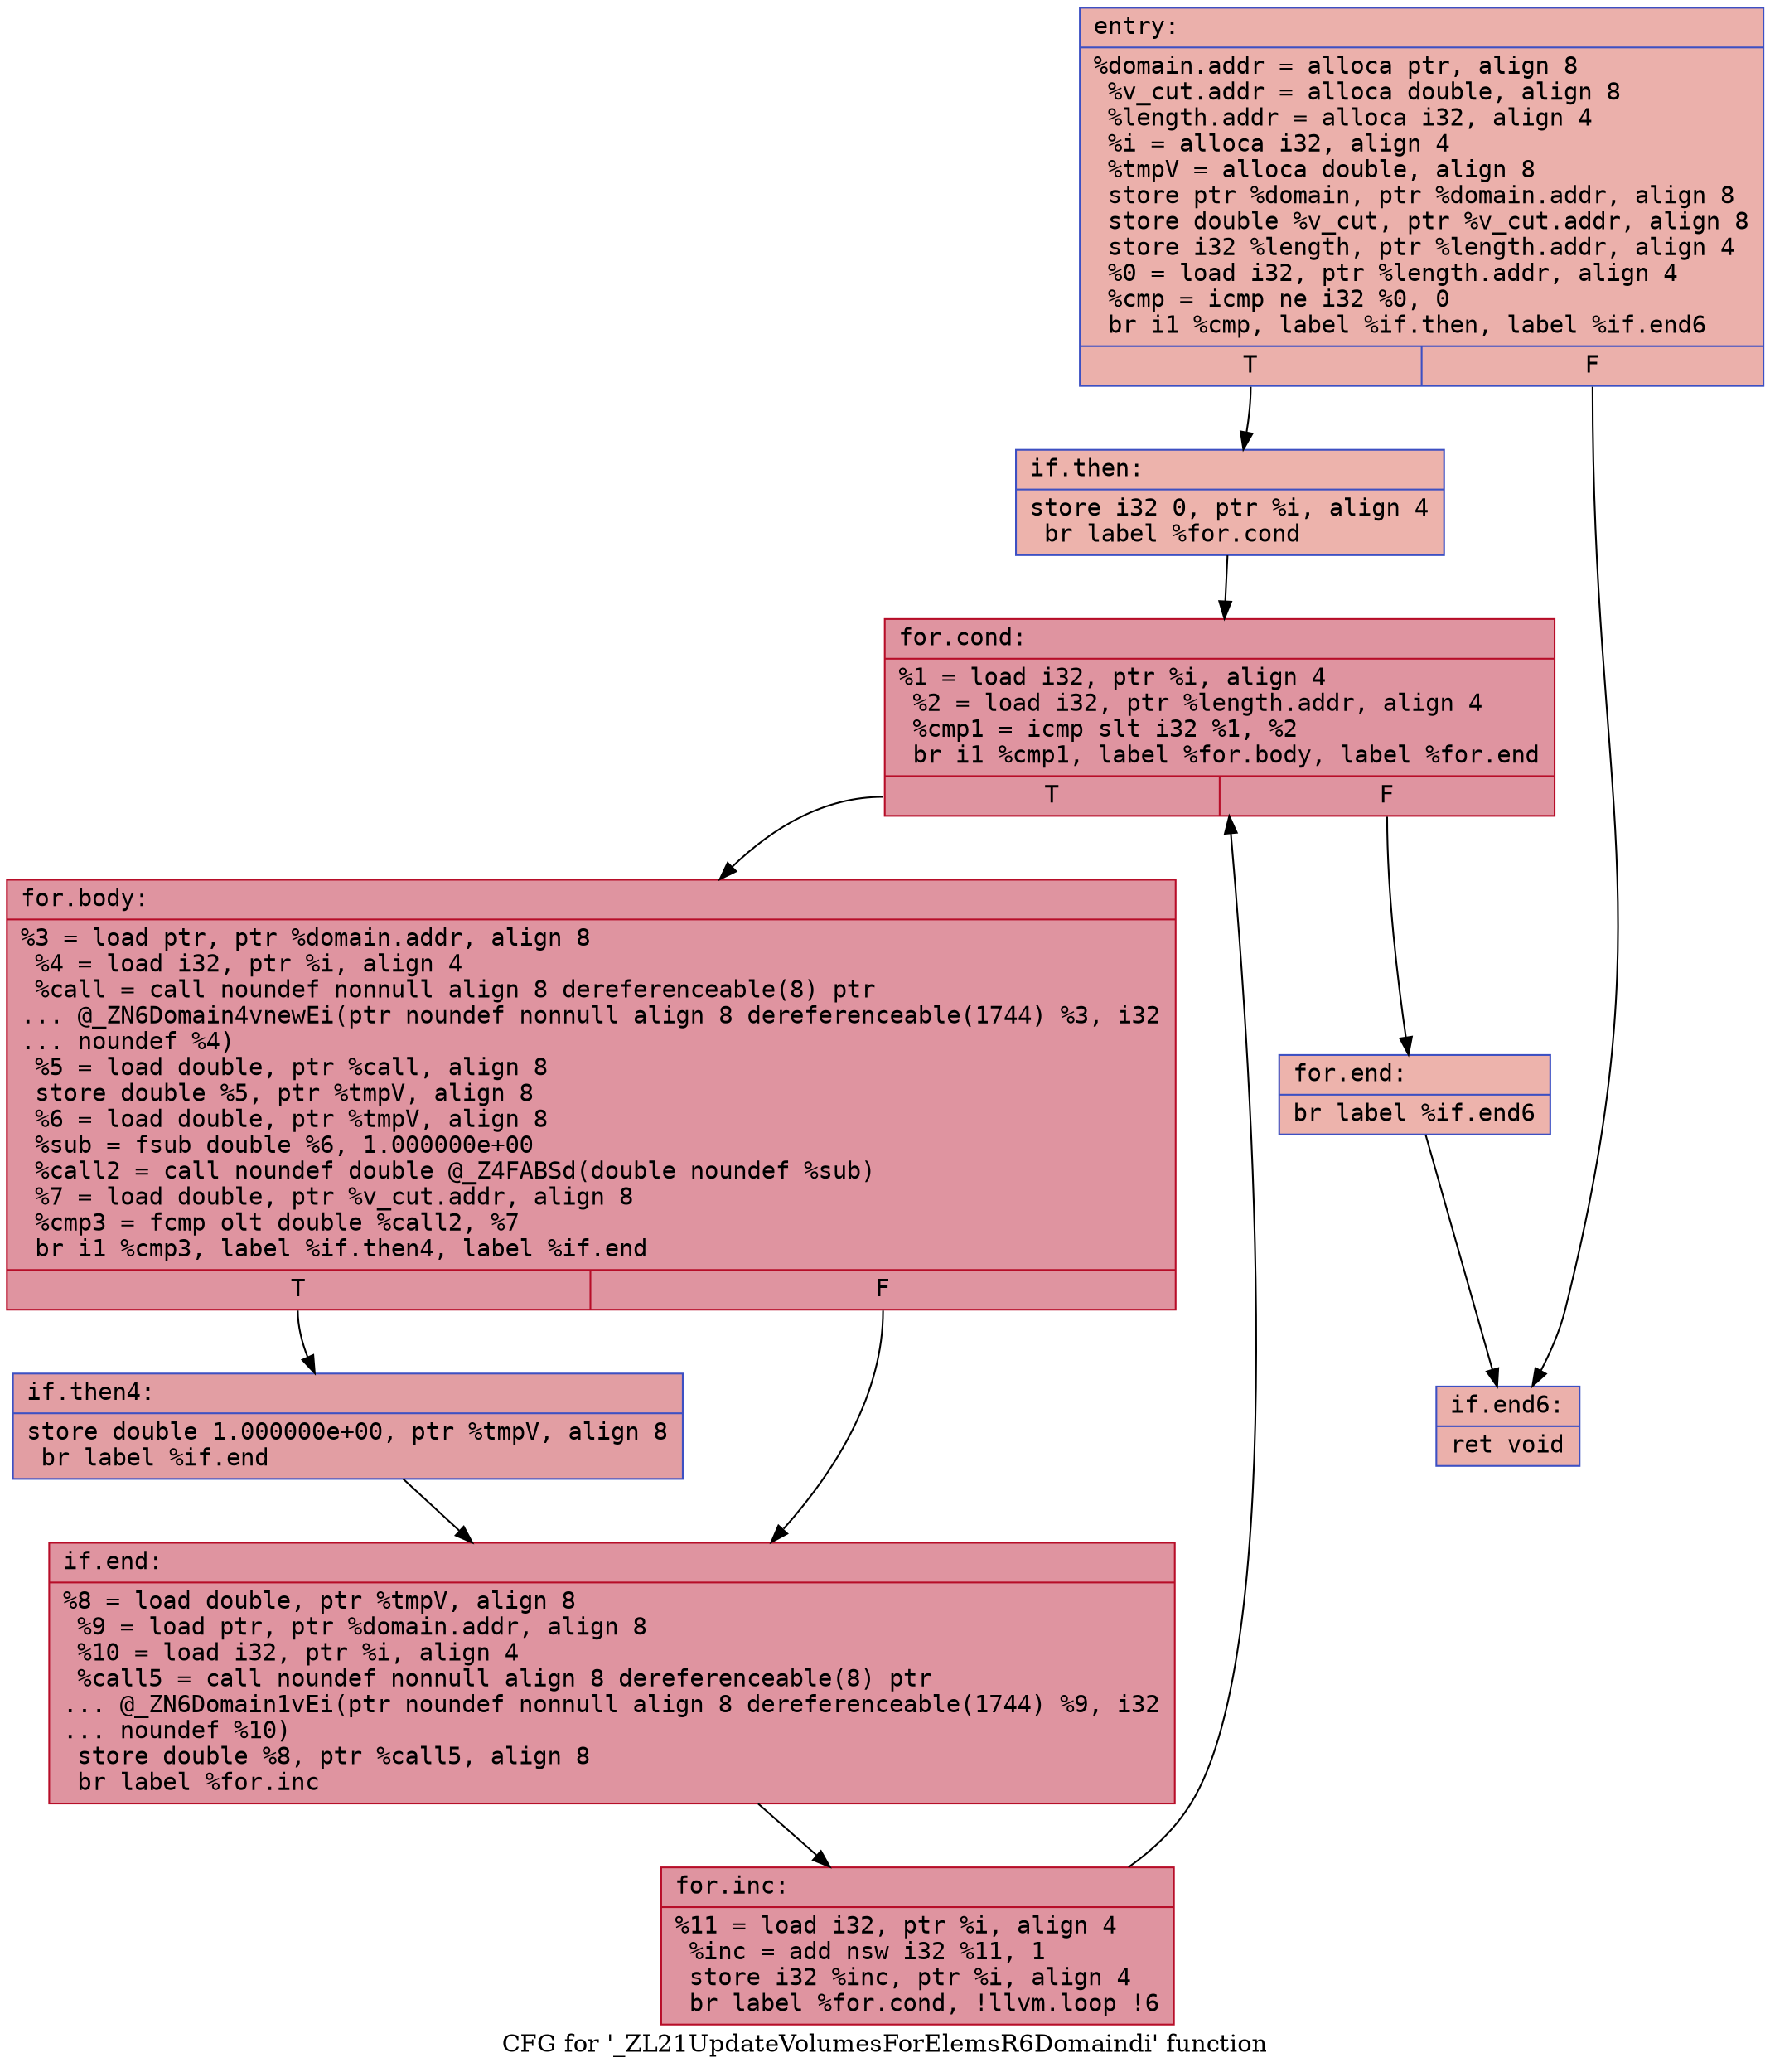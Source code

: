 digraph "CFG for '_ZL21UpdateVolumesForElemsR6Domaindi' function" {
	label="CFG for '_ZL21UpdateVolumesForElemsR6Domaindi' function";

	Node0x561418c4bab0 [shape=record,color="#3d50c3ff", style=filled, fillcolor="#d24b4070" fontname="Courier",label="{entry:\l|  %domain.addr = alloca ptr, align 8\l  %v_cut.addr = alloca double, align 8\l  %length.addr = alloca i32, align 4\l  %i = alloca i32, align 4\l  %tmpV = alloca double, align 8\l  store ptr %domain, ptr %domain.addr, align 8\l  store double %v_cut, ptr %v_cut.addr, align 8\l  store i32 %length, ptr %length.addr, align 4\l  %0 = load i32, ptr %length.addr, align 4\l  %cmp = icmp ne i32 %0, 0\l  br i1 %cmp, label %if.then, label %if.end6\l|{<s0>T|<s1>F}}"];
	Node0x561418c4bab0:s0 -> Node0x561418c4bf70[tooltip="entry -> if.then\nProbability 62.50%" ];
	Node0x561418c4bab0:s1 -> Node0x561418c505c0[tooltip="entry -> if.end6\nProbability 37.50%" ];
	Node0x561418c4bf70 [shape=record,color="#3d50c3ff", style=filled, fillcolor="#d6524470" fontname="Courier",label="{if.then:\l|  store i32 0, ptr %i, align 4\l  br label %for.cond\l}"];
	Node0x561418c4bf70 -> Node0x561418c50780[tooltip="if.then -> for.cond\nProbability 100.00%" ];
	Node0x561418c50780 [shape=record,color="#b70d28ff", style=filled, fillcolor="#b70d2870" fontname="Courier",label="{for.cond:\l|  %1 = load i32, ptr %i, align 4\l  %2 = load i32, ptr %length.addr, align 4\l  %cmp1 = icmp slt i32 %1, %2\l  br i1 %cmp1, label %for.body, label %for.end\l|{<s0>T|<s1>F}}"];
	Node0x561418c50780:s0 -> Node0x561418c50bc0[tooltip="for.cond -> for.body\nProbability 96.88%" ];
	Node0x561418c50780:s1 -> Node0x561418c50c40[tooltip="for.cond -> for.end\nProbability 3.12%" ];
	Node0x561418c50bc0 [shape=record,color="#b70d28ff", style=filled, fillcolor="#b70d2870" fontname="Courier",label="{for.body:\l|  %3 = load ptr, ptr %domain.addr, align 8\l  %4 = load i32, ptr %i, align 4\l  %call = call noundef nonnull align 8 dereferenceable(8) ptr\l... @_ZN6Domain4vnewEi(ptr noundef nonnull align 8 dereferenceable(1744) %3, i32\l... noundef %4)\l  %5 = load double, ptr %call, align 8\l  store double %5, ptr %tmpV, align 8\l  %6 = load double, ptr %tmpV, align 8\l  %sub = fsub double %6, 1.000000e+00\l  %call2 = call noundef double @_Z4FABSd(double noundef %sub)\l  %7 = load double, ptr %v_cut.addr, align 8\l  %cmp3 = fcmp olt double %call2, %7\l  br i1 %cmp3, label %if.then4, label %if.end\l|{<s0>T|<s1>F}}"];
	Node0x561418c50bc0:s0 -> Node0x561418c51480[tooltip="for.body -> if.then4\nProbability 50.00%" ];
	Node0x561418c50bc0:s1 -> Node0x561418c514d0[tooltip="for.body -> if.end\nProbability 50.00%" ];
	Node0x561418c51480 [shape=record,color="#3d50c3ff", style=filled, fillcolor="#be242e70" fontname="Courier",label="{if.then4:\l|  store double 1.000000e+00, ptr %tmpV, align 8\l  br label %if.end\l}"];
	Node0x561418c51480 -> Node0x561418c514d0[tooltip="if.then4 -> if.end\nProbability 100.00%" ];
	Node0x561418c514d0 [shape=record,color="#b70d28ff", style=filled, fillcolor="#b70d2870" fontname="Courier",label="{if.end:\l|  %8 = load double, ptr %tmpV, align 8\l  %9 = load ptr, ptr %domain.addr, align 8\l  %10 = load i32, ptr %i, align 4\l  %call5 = call noundef nonnull align 8 dereferenceable(8) ptr\l... @_ZN6Domain1vEi(ptr noundef nonnull align 8 dereferenceable(1744) %9, i32\l... noundef %10)\l  store double %8, ptr %call5, align 8\l  br label %for.inc\l}"];
	Node0x561418c514d0 -> Node0x561418c51a70[tooltip="if.end -> for.inc\nProbability 100.00%" ];
	Node0x561418c51a70 [shape=record,color="#b70d28ff", style=filled, fillcolor="#b70d2870" fontname="Courier",label="{for.inc:\l|  %11 = load i32, ptr %i, align 4\l  %inc = add nsw i32 %11, 1\l  store i32 %inc, ptr %i, align 4\l  br label %for.cond, !llvm.loop !6\l}"];
	Node0x561418c51a70 -> Node0x561418c50780[tooltip="for.inc -> for.cond\nProbability 100.00%" ];
	Node0x561418c50c40 [shape=record,color="#3d50c3ff", style=filled, fillcolor="#d6524470" fontname="Courier",label="{for.end:\l|  br label %if.end6\l}"];
	Node0x561418c50c40 -> Node0x561418c505c0[tooltip="for.end -> if.end6\nProbability 100.00%" ];
	Node0x561418c505c0 [shape=record,color="#3d50c3ff", style=filled, fillcolor="#d24b4070" fontname="Courier",label="{if.end6:\l|  ret void\l}"];
}
